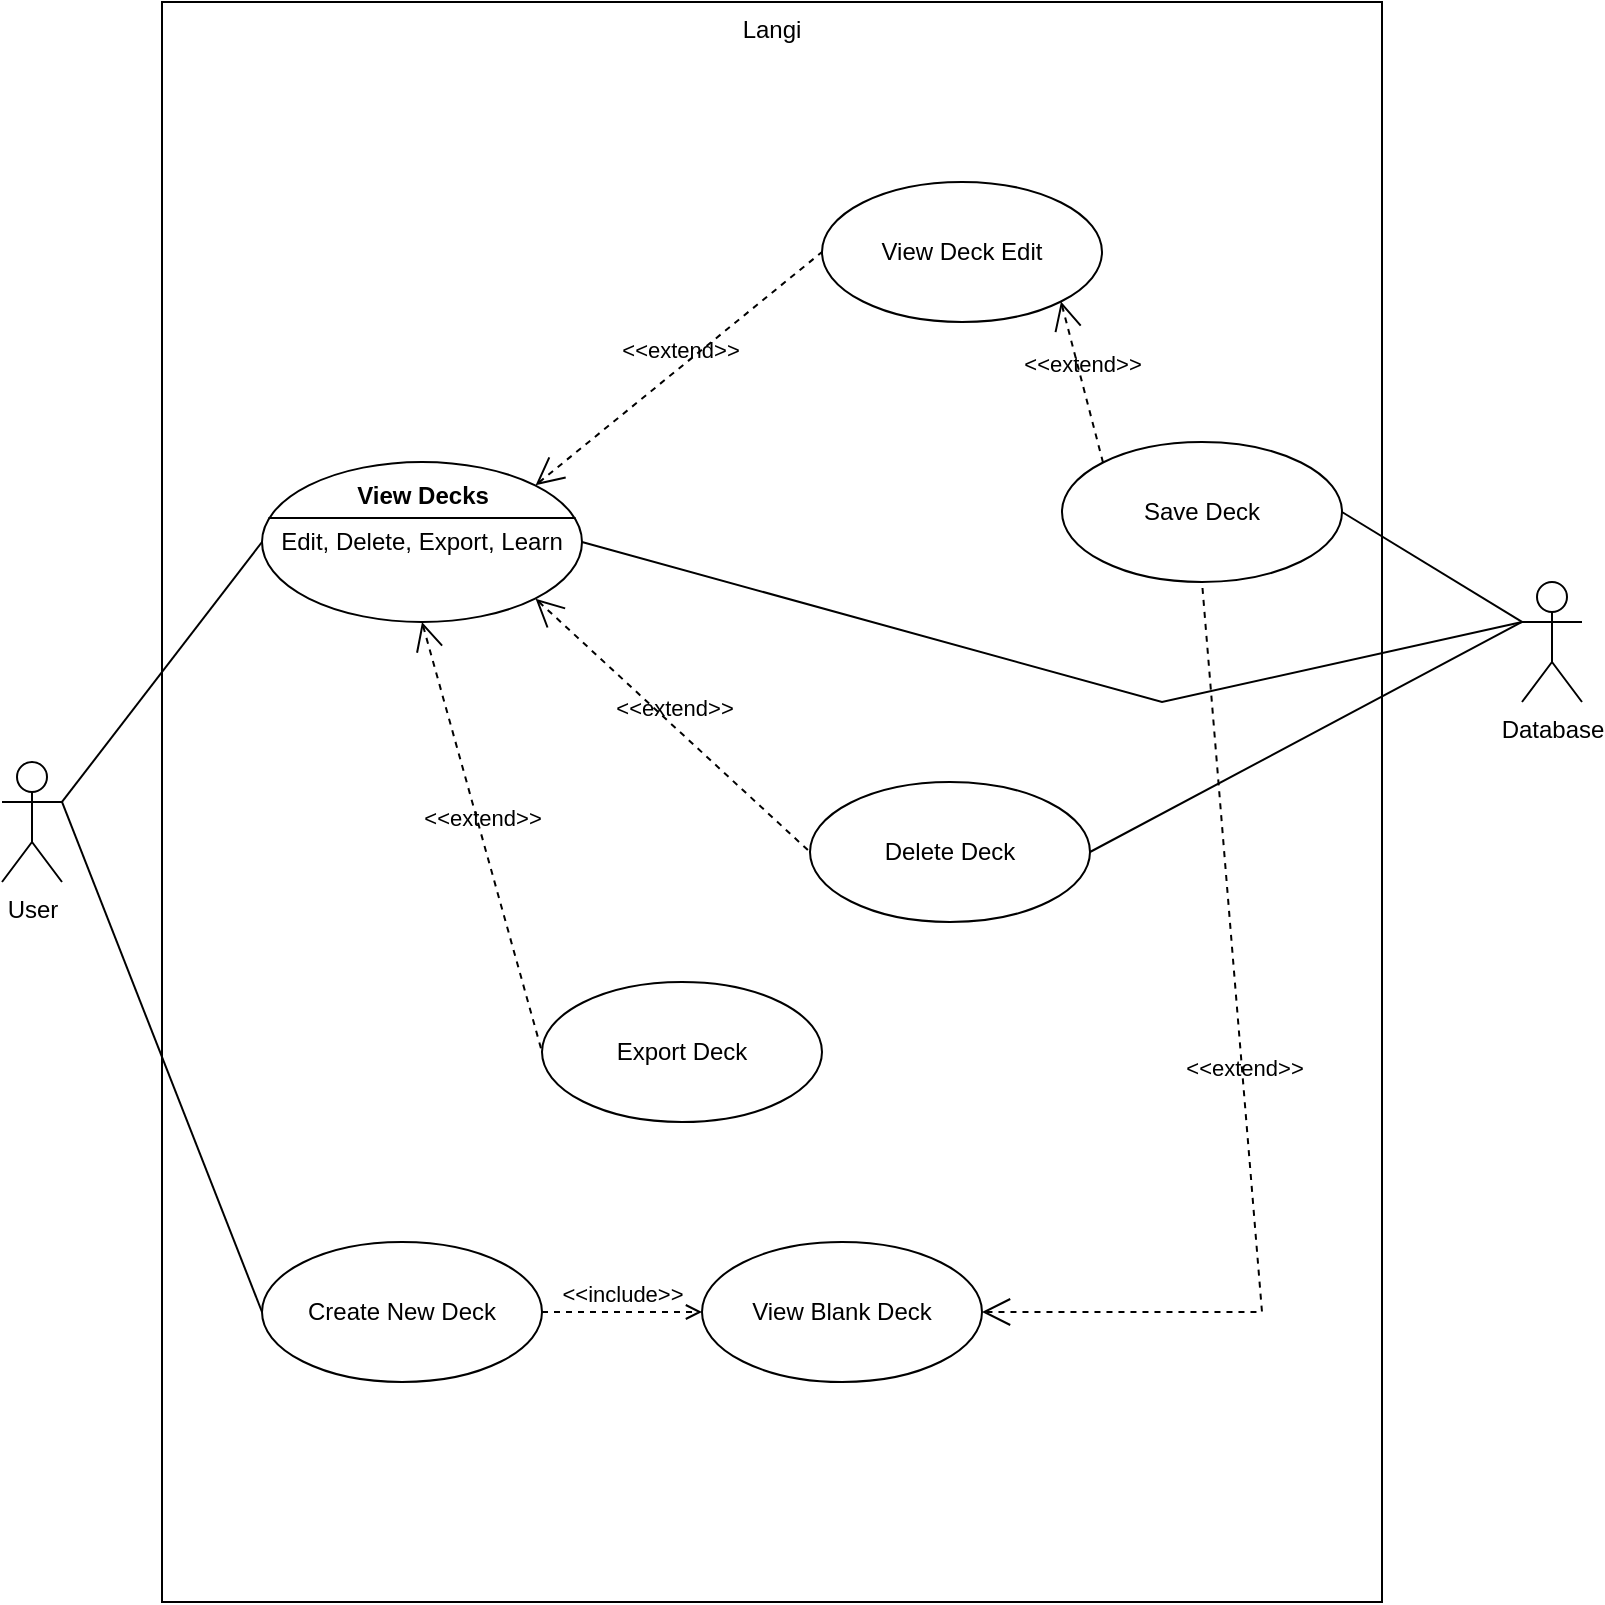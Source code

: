 <mxfile>
    <diagram id="FARl3F_p4j9zgR3MaIGv" name="Page-1">
        <mxGraphModel dx="680" dy="1331" grid="1" gridSize="10" guides="1" tooltips="1" connect="1" arrows="1" fold="1" page="1" pageScale="1" pageWidth="827" pageHeight="1169" math="0" shadow="0">
            <root>
                <mxCell id="0"/>
                <mxCell id="1" parent="0"/>
                <mxCell id="dglke4119jHSROywguR2-3" value="Langi" style="rounded=0;whiteSpace=wrap;html=1;verticalAlign=top;movable=1;" parent="1" vertex="1">
                    <mxGeometry x="90" y="160" width="610" height="800" as="geometry"/>
                </mxCell>
                <mxCell id="dglke4119jHSROywguR2-16" style="edgeStyle=none;rounded=0;orthogonalLoop=1;jettySize=auto;html=1;exitX=1;exitY=0.333;exitDx=0;exitDy=0;exitPerimeter=0;entryX=0;entryY=0.5;entryDx=0;entryDy=0;endArrow=none;endFill=0;entryPerimeter=0;" parent="1" source="dglke4119jHSROywguR2-4" target="dglke4119jHSROywguR2-48" edge="1">
                    <mxGeometry relative="1" as="geometry">
                        <mxPoint x="120" y="515" as="targetPoint"/>
                    </mxGeometry>
                </mxCell>
                <mxCell id="dglke4119jHSROywguR2-17" style="edgeStyle=none;rounded=0;orthogonalLoop=1;jettySize=auto;html=1;exitX=1;exitY=0.333;exitDx=0;exitDy=0;exitPerimeter=0;entryX=0;entryY=0.5;entryDx=0;entryDy=0;endArrow=none;endFill=0;" parent="1" source="dglke4119jHSROywguR2-4" target="dglke4119jHSROywguR2-9" edge="1">
                    <mxGeometry relative="1" as="geometry"/>
                </mxCell>
                <mxCell id="dglke4119jHSROywguR2-4" value="User&lt;br&gt;" style="shape=umlActor;html=1;verticalLabelPosition=bottom;verticalAlign=top;align=center;" parent="1" vertex="1">
                    <mxGeometry x="10" y="540" width="30" height="60" as="geometry"/>
                </mxCell>
                <mxCell id="dglke4119jHSROywguR2-9" value="Create New Deck" style="ellipse;whiteSpace=wrap;html=1;" parent="1" vertex="1">
                    <mxGeometry x="140" y="780" width="140" height="70" as="geometry"/>
                </mxCell>
                <mxCell id="dglke4119jHSROywguR2-10" value="Export Deck" style="ellipse;whiteSpace=wrap;html=1;" parent="1" vertex="1">
                    <mxGeometry x="280" y="650" width="140" height="70" as="geometry"/>
                </mxCell>
                <mxCell id="dglke4119jHSROywguR2-24" style="edgeStyle=none;rounded=0;orthogonalLoop=1;jettySize=auto;html=1;exitX=0;exitY=0.333;exitDx=0;exitDy=0;exitPerimeter=0;entryX=1;entryY=0.5;entryDx=0;entryDy=0;endArrow=none;endFill=0;entryPerimeter=0;" parent="1" source="dglke4119jHSROywguR2-5" target="dglke4119jHSROywguR2-48" edge="1">
                    <mxGeometry relative="1" as="geometry">
                        <mxPoint x="260.0" y="515" as="targetPoint"/>
                        <Array as="points">
                            <mxPoint x="590" y="510"/>
                        </Array>
                    </mxGeometry>
                </mxCell>
                <mxCell id="dglke4119jHSROywguR2-55" style="edgeStyle=none;rounded=0;orthogonalLoop=1;jettySize=auto;html=1;exitX=0;exitY=0.333;exitDx=0;exitDy=0;exitPerimeter=0;entryX=1;entryY=0.5;entryDx=0;entryDy=0;endArrow=none;endFill=0;" parent="1" source="dglke4119jHSROywguR2-5" target="dglke4119jHSROywguR2-51" edge="1">
                    <mxGeometry relative="1" as="geometry"/>
                </mxCell>
                <mxCell id="dglke4119jHSROywguR2-56" style="edgeStyle=none;rounded=0;orthogonalLoop=1;jettySize=auto;html=1;exitX=0;exitY=0.333;exitDx=0;exitDy=0;exitPerimeter=0;entryX=1;entryY=0.5;entryDx=0;entryDy=0;endArrow=none;endFill=0;" parent="1" source="dglke4119jHSROywguR2-5" target="dglke4119jHSROywguR2-33" edge="1">
                    <mxGeometry relative="1" as="geometry"/>
                </mxCell>
                <mxCell id="dglke4119jHSROywguR2-5" value="Database" style="shape=umlActor;html=1;verticalLabelPosition=bottom;verticalAlign=top;align=center;" parent="1" vertex="1">
                    <mxGeometry x="770" y="450" width="30" height="60" as="geometry"/>
                </mxCell>
                <mxCell id="dglke4119jHSROywguR2-29" value="View Deck Edit" style="ellipse;whiteSpace=wrap;html=1;" parent="1" vertex="1">
                    <mxGeometry x="420" y="250" width="140" height="70" as="geometry"/>
                </mxCell>
                <mxCell id="dglke4119jHSROywguR2-32" value="&amp;lt;&amp;lt;extend&amp;gt;&amp;gt;" style="edgeStyle=none;html=1;startArrow=open;endArrow=none;startSize=12;verticalAlign=bottom;dashed=1;labelBackgroundColor=none;rounded=0;entryX=0;entryY=0.5;entryDx=0;entryDy=0;exitX=0.855;exitY=0.145;exitDx=0;exitDy=0;exitPerimeter=0;" parent="1" source="dglke4119jHSROywguR2-48" target="dglke4119jHSROywguR2-29" edge="1">
                    <mxGeometry width="160" relative="1" as="geometry">
                        <mxPoint x="239.497" y="490.251" as="sourcePoint"/>
                        <mxPoint x="440" y="710" as="targetPoint"/>
                    </mxGeometry>
                </mxCell>
                <mxCell id="dglke4119jHSROywguR2-33" value="Delete Deck" style="ellipse;whiteSpace=wrap;html=1;" parent="1" vertex="1">
                    <mxGeometry x="414" y="550" width="140" height="70" as="geometry"/>
                </mxCell>
                <mxCell id="dglke4119jHSROywguR2-35" value="&amp;lt;&amp;lt;extend&amp;gt;&amp;gt;" style="edgeStyle=none;html=1;startArrow=open;endArrow=none;startSize=12;verticalAlign=bottom;dashed=1;labelBackgroundColor=none;rounded=0;entryX=0;entryY=0.5;entryDx=0;entryDy=0;exitX=0.855;exitY=0.855;exitDx=0;exitDy=0;exitPerimeter=0;" parent="1" source="dglke4119jHSROywguR2-48" target="dglke4119jHSROywguR2-33" edge="1">
                    <mxGeometry width="160" relative="1" as="geometry">
                        <mxPoint x="239.497" y="539.749" as="sourcePoint"/>
                        <mxPoint x="440" y="710" as="targetPoint"/>
                    </mxGeometry>
                </mxCell>
                <mxCell id="dglke4119jHSROywguR2-36" value="&amp;lt;&amp;lt;extend&amp;gt;&amp;gt;" style="edgeStyle=none;html=1;startArrow=open;endArrow=none;startSize=12;verticalAlign=bottom;dashed=1;labelBackgroundColor=none;rounded=0;entryX=0;entryY=0.5;entryDx=0;entryDy=0;exitX=0.5;exitY=1;exitDx=0;exitDy=0;exitPerimeter=0;" parent="1" source="dglke4119jHSROywguR2-48" target="dglke4119jHSROywguR2-10" edge="1">
                    <mxGeometry width="160" relative="1" as="geometry">
                        <mxPoint x="190" y="550" as="sourcePoint"/>
                        <mxPoint x="440" y="710" as="targetPoint"/>
                    </mxGeometry>
                </mxCell>
                <mxCell id="dglke4119jHSROywguR2-37" value="View Blank Deck" style="ellipse;whiteSpace=wrap;html=1;" parent="1" vertex="1">
                    <mxGeometry x="360" y="780" width="140" height="70" as="geometry"/>
                </mxCell>
                <mxCell id="dglke4119jHSROywguR2-48" value="Edit, Delete, Export, Learn" style="html=1;shape=mxgraph.sysml.useCaseExtPt;whiteSpace=wrap;align=center;" parent="1" vertex="1">
                    <mxGeometry x="140" y="390" width="160" height="80" as="geometry"/>
                </mxCell>
                <mxCell id="dglke4119jHSROywguR2-49" value="View Decks" style="resizable=0;html=1;verticalAlign=middle;align=center;labelBackgroundColor=none;fontStyle=1;" parent="dglke4119jHSROywguR2-48" connectable="0" vertex="1">
                    <mxGeometry x="80" y="17" as="geometry"/>
                </mxCell>
                <mxCell id="dglke4119jHSROywguR2-50" value="&amp;lt;&amp;lt;include&amp;gt;&amp;gt;" style="edgeStyle=none;html=1;endArrow=open;verticalAlign=bottom;dashed=1;labelBackgroundColor=none;rounded=0;exitX=1;exitY=0.5;exitDx=0;exitDy=0;entryX=0;entryY=0.5;entryDx=0;entryDy=0;" parent="1" source="dglke4119jHSROywguR2-9" target="dglke4119jHSROywguR2-37" edge="1">
                    <mxGeometry width="160" relative="1" as="geometry">
                        <mxPoint x="320" y="550" as="sourcePoint"/>
                        <mxPoint x="480" y="550" as="targetPoint"/>
                    </mxGeometry>
                </mxCell>
                <mxCell id="dglke4119jHSROywguR2-51" value="Save Deck" style="ellipse;whiteSpace=wrap;html=1;" parent="1" vertex="1">
                    <mxGeometry x="540" y="380" width="140" height="70" as="geometry"/>
                </mxCell>
                <mxCell id="dglke4119jHSROywguR2-52" value="&amp;lt;&amp;lt;extend&amp;gt;&amp;gt;" style="edgeStyle=none;html=1;startArrow=open;endArrow=none;startSize=12;verticalAlign=bottom;dashed=1;labelBackgroundColor=none;rounded=0;exitX=1;exitY=0.5;exitDx=0;exitDy=0;entryX=0.5;entryY=1;entryDx=0;entryDy=0;" parent="1" source="dglke4119jHSROywguR2-37" target="dglke4119jHSROywguR2-51" edge="1">
                    <mxGeometry width="160" relative="1" as="geometry">
                        <mxPoint x="320" y="550" as="sourcePoint"/>
                        <mxPoint x="480" y="550" as="targetPoint"/>
                        <Array as="points">
                            <mxPoint x="640" y="815"/>
                        </Array>
                    </mxGeometry>
                </mxCell>
                <mxCell id="dglke4119jHSROywguR2-53" value="&amp;lt;&amp;lt;extend&amp;gt;&amp;gt;" style="edgeStyle=none;html=1;startArrow=open;endArrow=none;startSize=12;verticalAlign=bottom;dashed=1;labelBackgroundColor=none;rounded=0;entryX=0;entryY=0;entryDx=0;entryDy=0;exitX=1;exitY=1;exitDx=0;exitDy=0;" parent="1" source="dglke4119jHSROywguR2-29" target="dglke4119jHSROywguR2-51" edge="1">
                    <mxGeometry width="160" relative="1" as="geometry">
                        <mxPoint x="320" y="550" as="sourcePoint"/>
                        <mxPoint x="480" y="550" as="targetPoint"/>
                    </mxGeometry>
                </mxCell>
            </root>
        </mxGraphModel>
    </diagram>
</mxfile>